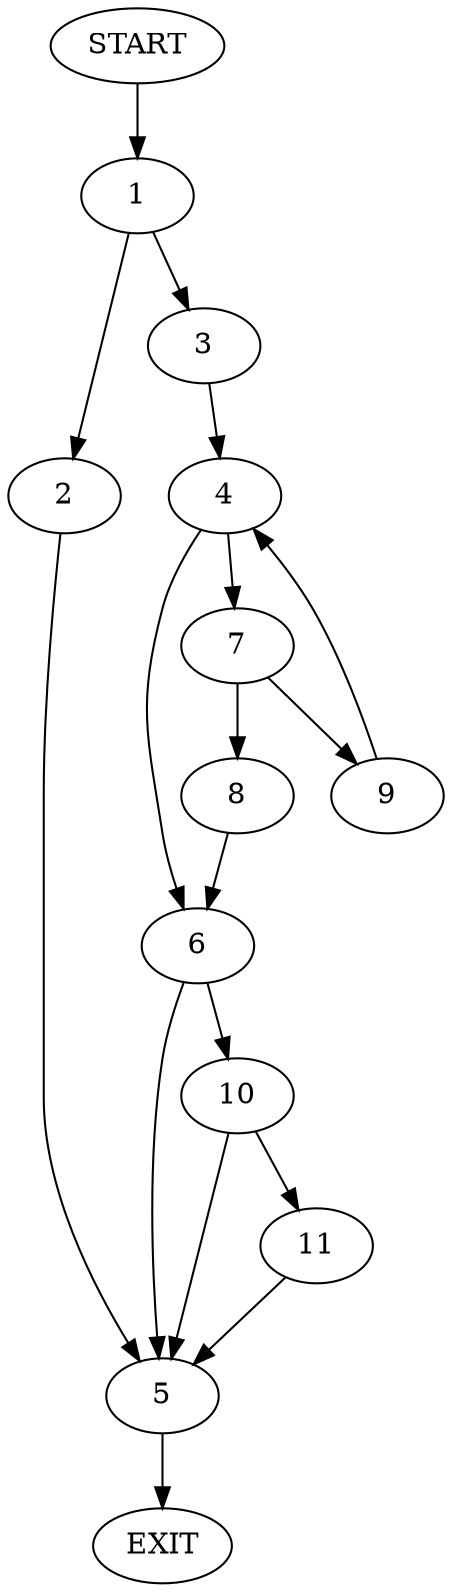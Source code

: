 digraph {
0 [label="START"]
12 [label="EXIT"]
0 -> 1
1 -> 2
1 -> 3
3 -> 4
2 -> 5
5 -> 12
4 -> 6
4 -> 7
7 -> 8
7 -> 9
6 -> 10
6 -> 5
8 -> 6
9 -> 4
10 -> 5
10 -> 11
11 -> 5
}
